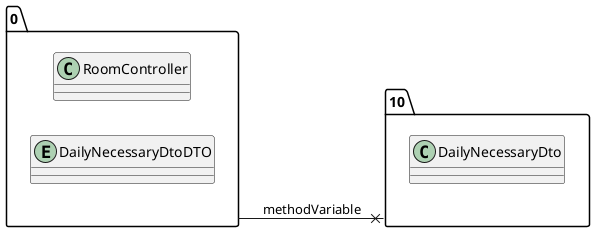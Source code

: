 @startuml 
allow_mixing
left to right direction
package "0"{
class RoomController
entity DailyNecessaryDtoDTO

}
package "10"{
class DailyNecessaryDto

}
"0" --x "10":methodVariable
@enduml